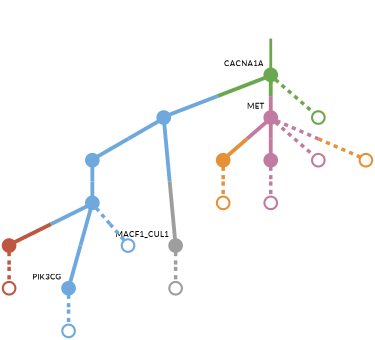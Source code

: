 strict digraph  {
graph[splines=false]; nodesep=0.7; rankdir=TB; ranksep=0.6; forcelabels=true; dpi=600; size=2.5;
0 [color="#6aa84fff", fillcolor="#6aa84fff", fixedsize=true, fontname=Lato, fontsize="12pt", height="0.25", label="", penwidth=3, shape=circle, style=filled, xlabel=CACNA1A];
1 [color="#6fa8dcff", fillcolor="#6fa8dcff", fixedsize=true, fontname=Lato, fontsize="12pt", height="0.25", label="", penwidth=3, shape=circle, style=filled, xlabel=""];
3 [color="#c27ba0ff", fillcolor="#c27ba0ff", fixedsize=true, fontname=Lato, fontsize="12pt", height="0.25", label="", penwidth=3, shape=circle, style=filled, xlabel=MET];
10 [color="#6aa84fff", fillcolor="#6aa84fff", fixedsize=true, fontname=Lato, fontsize="12pt", height="0.25", label="", penwidth=3, shape=circle, style=solid, xlabel=""];
4 [color="#6fa8dcff", fillcolor="#6fa8dcff", fixedsize=true, fontname=Lato, fontsize="12pt", height="0.25", label="", penwidth=3, shape=circle, style=filled, xlabel=""];
5 [color="#9e9e9eff", fillcolor="#9e9e9eff", fixedsize=true, fontname=Lato, fontsize="12pt", height="0.25", label="", penwidth=3, shape=circle, style=filled, xlabel=MACF1_CUL1];
2 [color="#6fa8dcff", fillcolor="#6fa8dcff", fixedsize=true, fontname=Lato, fontsize="12pt", height="0.25", label="", penwidth=3, shape=circle, style=filled, xlabel=""];
7 [color="#be5742ff", fillcolor="#be5742ff", fixedsize=true, fontname=Lato, fontsize="12pt", height="0.25", label="", penwidth=3, shape=circle, style=filled, xlabel=""];
8 [color="#6fa8dcff", fillcolor="#6fa8dcff", fixedsize=true, fontname=Lato, fontsize="12pt", height="0.25", label="", penwidth=3, shape=circle, style=filled, xlabel=PIK3CG];
14 [color="#6fa8dcff", fillcolor="#6fa8dcff", fixedsize=true, fontname=Lato, fontsize="12pt", height="0.25", label="", penwidth=3, shape=circle, style=solid, xlabel=""];
6 [color="#e69138ff", fillcolor="#e69138ff", fixedsize=true, fontname=Lato, fontsize="12pt", height="0.25", label="", penwidth=3, shape=circle, style=filled, xlabel=""];
9 [color="#c27ba0ff", fillcolor="#c27ba0ff", fixedsize=true, fontname=Lato, fontsize="12pt", height="0.25", label="", penwidth=3, shape=circle, style=filled, xlabel=""];
11 [color="#c27ba0ff", fillcolor="#c27ba0ff", fixedsize=true, fontname=Lato, fontsize="12pt", height="0.25", label="", penwidth=3, shape=circle, style=solid, xlabel=""];
16 [color="#e69138ff", fillcolor="#e69138ff", fixedsize=true, fontname=Lato, fontsize="12pt", height="0.25", label="", penwidth=3, shape=circle, style=solid, xlabel=""];
18 [color="#9e9e9eff", fillcolor="#9e9e9eff", fixedsize=true, fontname=Lato, fontsize="12pt", height="0.25", label="", penwidth=3, shape=circle, style=solid, xlabel=""];
17 [color="#e69138ff", fillcolor="#e69138ff", fixedsize=true, fontname=Lato, fontsize="12pt", height="0.25", label="", penwidth=3, shape=circle, style=solid, xlabel=""];
13 [color="#be5742ff", fillcolor="#be5742ff", fixedsize=true, fontname=Lato, fontsize="12pt", height="0.25", label="", penwidth=3, shape=circle, style=solid, xlabel=""];
15 [color="#6fa8dcff", fillcolor="#6fa8dcff", fixedsize=true, fontname=Lato, fontsize="12pt", height="0.25", label="", penwidth=3, shape=circle, style=solid, xlabel=""];
12 [color="#c27ba0ff", fillcolor="#c27ba0ff", fixedsize=true, fontname=Lato, fontsize="12pt", height="0.25", label="", penwidth=3, shape=circle, style=solid, xlabel=""];
normal [label="", penwidth=3, style=invis, xlabel=CACNA1A];
0 -> 1  [arrowsize=0, color="#6aa84fff;0.5:#6fa8dcff", minlen="1.3736263513565063", penwidth="5.5", style=solid];
0 -> 3  [arrowsize=0, color="#6aa84fff;0.5:#c27ba0ff", minlen="1.923076868057251", penwidth="5.5", style=solid];
0 -> 10  [arrowsize=0, color="#6aa84fff;0.5:#6aa84fff", minlen="1.0549451112747192", penwidth=5, style=dashed];
1 -> 4  [arrowsize=0, color="#6fa8dcff;0.5:#6fa8dcff", minlen="1.2197802066802979", penwidth="5.5", style=solid];
1 -> 5  [arrowsize=0, color="#6fa8dcff;0.5:#9e9e9eff", minlen="3.0", penwidth="5.5", style=solid];
3 -> 6  [arrowsize=0, color="#c27ba0ff;0.5:#e69138ff", minlen="1.2417582273483276", penwidth="5.5", style=solid];
3 -> 9  [arrowsize=0, color="#c27ba0ff;0.5:#c27ba0ff", minlen="1.109890103340149", penwidth="5.5", style=solid];
3 -> 11  [arrowsize=0, color="#c27ba0ff;0.5:#c27ba0ff", minlen="1.0549451112747192", penwidth=5, style=dashed];
3 -> 16  [arrowsize=0, color="#c27ba0ff;0.5:#e69138ff", minlen="1.0549451112747192", penwidth=5, style=dashed];
4 -> 2  [arrowsize=0, color="#6fa8dcff;0.5:#6fa8dcff", minlen="1.7692307233810425", penwidth="5.5", style=solid];
5 -> 18  [arrowsize=0, color="#9e9e9eff;0.5:#9e9e9eff", minlen="1.0549451112747192", penwidth=5, style=dashed];
2 -> 7  [arrowsize=0, color="#6fa8dcff;0.5:#be5742ff", minlen="1.5274724960327148", penwidth="5.5", style=solid];
2 -> 8  [arrowsize=0, color="#6fa8dcff;0.5:#6fa8dcff", minlen="2.758241653442383", penwidth="5.5", style=solid];
2 -> 14  [arrowsize=0, color="#6fa8dcff;0.5:#6fa8dcff", minlen="1.0549451112747192", penwidth=5, style=dashed];
7 -> 13  [arrowsize=0, color="#be5742ff;0.5:#be5742ff", minlen="1.0549451112747192", penwidth=5, style=dashed];
8 -> 15  [arrowsize=0, color="#6fa8dcff;0.5:#6fa8dcff", minlen="1.0549451112747192", penwidth=5, style=dashed];
6 -> 17  [arrowsize=0, color="#e69138ff;0.5:#e69138ff", minlen="1.0549451112747192", penwidth=5, style=dashed];
9 -> 12  [arrowsize=0, color="#c27ba0ff;0.5:#c27ba0ff", minlen="1.0549451112747192", penwidth=5, style=dashed];
normal -> 0  [arrowsize=0, color="#6aa84fff", label="", penwidth=4, style=solid];
}
